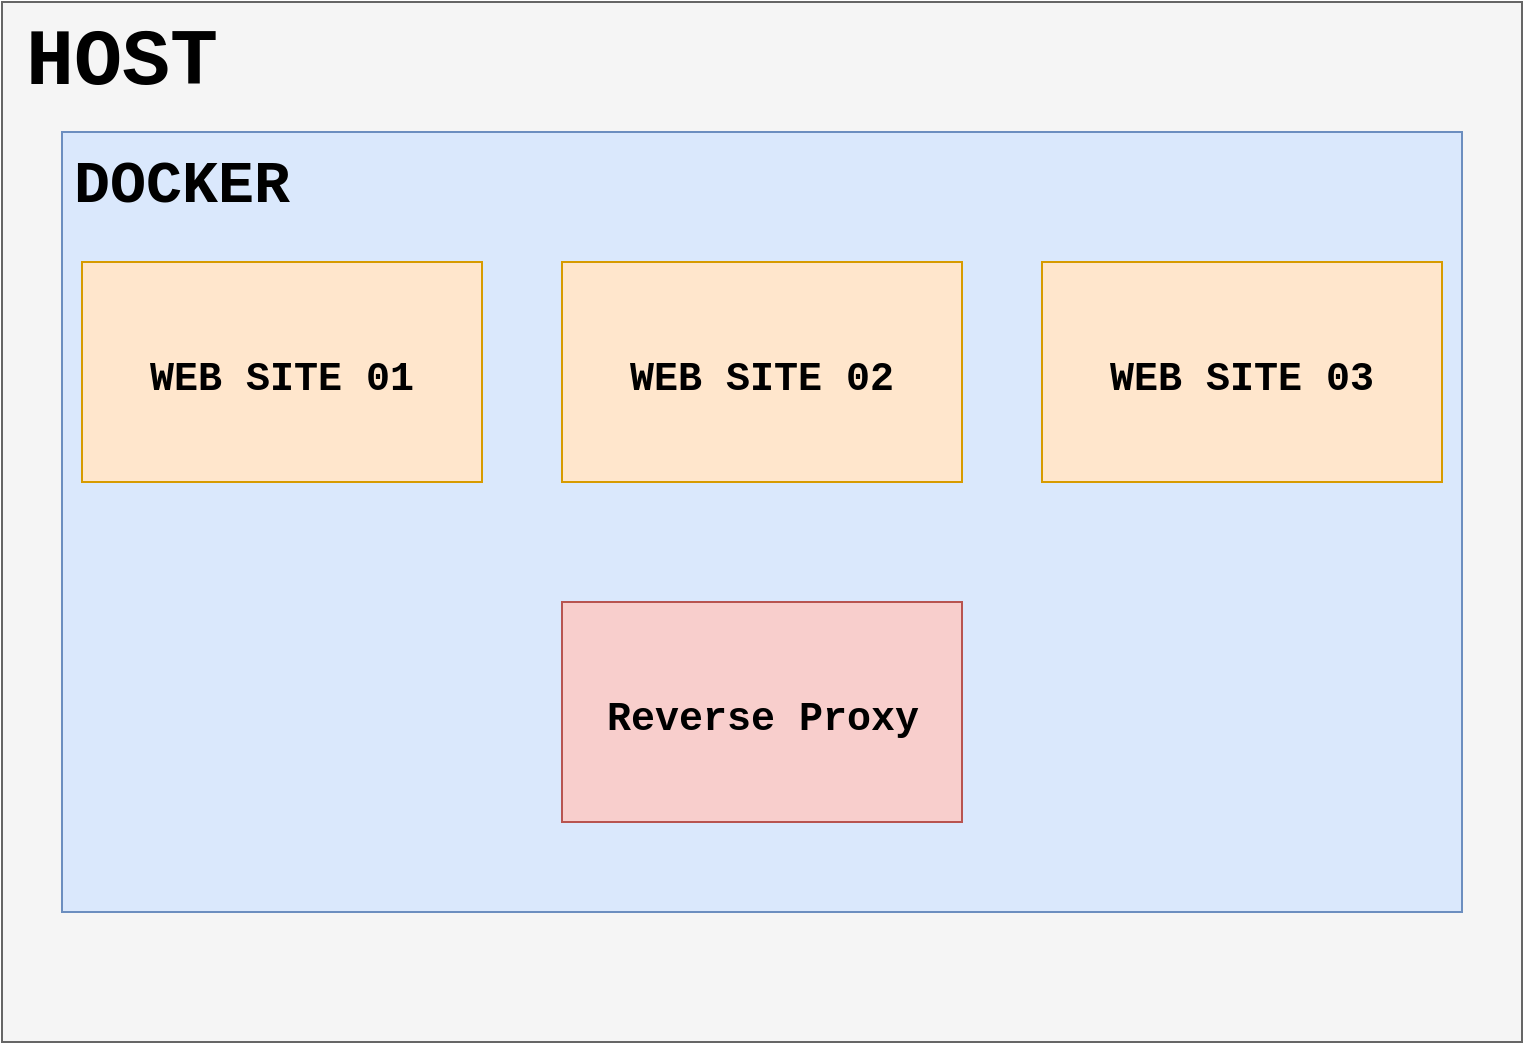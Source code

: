 <mxfile>
    <diagram id="e7AZHh42g9btPKAr3kA6" name="Page-1">
        <mxGraphModel dx="1118" dy="760" grid="1" gridSize="10" guides="1" tooltips="1" connect="1" arrows="1" fold="1" page="1" pageScale="1" pageWidth="827" pageHeight="1169" math="0" shadow="0">
            <root>
                <mxCell id="0"/>
                <mxCell id="1" parent="0"/>
                <mxCell id="2" value="" style="rounded=0;whiteSpace=wrap;html=1;fillColor=#f5f5f5;strokeColor=#666666;fontColor=#333333;" vertex="1" parent="1">
                    <mxGeometry x="40" y="120" width="760" height="520" as="geometry"/>
                </mxCell>
                <mxCell id="3" value="&lt;font style=&quot;font-size: 40px&quot;&gt;HOST&lt;/font&gt;" style="text;html=1;strokeColor=none;fillColor=none;align=center;verticalAlign=middle;whiteSpace=wrap;rounded=0;fontFamily=Courier New;fontSize=25;fontStyle=1" vertex="1" parent="1">
                    <mxGeometry x="80" y="140" width="40" height="20" as="geometry"/>
                </mxCell>
                <mxCell id="8" value="" style="rounded=0;whiteSpace=wrap;html=1;fontFamily=Courier New;fontSize=25;fillColor=#dae8fc;strokeColor=#6c8ebf;" vertex="1" parent="1">
                    <mxGeometry x="70" y="185" width="700" height="390" as="geometry"/>
                </mxCell>
                <mxCell id="5" value="" style="rounded=0;whiteSpace=wrap;html=1;fontFamily=Courier New;fontSize=25;fillColor=#ffe6cc;strokeColor=#d79b00;" vertex="1" parent="1">
                    <mxGeometry x="80" y="250" width="200" height="110" as="geometry"/>
                </mxCell>
                <mxCell id="6" value="" style="rounded=0;whiteSpace=wrap;html=1;fontFamily=Courier New;fontSize=25;fillColor=#ffe6cc;strokeColor=#d79b00;" vertex="1" parent="1">
                    <mxGeometry x="320" y="250" width="200" height="110" as="geometry"/>
                </mxCell>
                <mxCell id="7" value="" style="rounded=0;whiteSpace=wrap;html=1;fontFamily=Courier New;fontSize=25;fillColor=#ffe6cc;strokeColor=#d79b00;" vertex="1" parent="1">
                    <mxGeometry x="560" y="250" width="200" height="110" as="geometry"/>
                </mxCell>
                <mxCell id="9" value="&lt;font style=&quot;font-size: 30px;&quot;&gt;DOCKER&lt;/font&gt;" style="text;html=1;strokeColor=none;fillColor=none;align=center;verticalAlign=middle;whiteSpace=wrap;rounded=0;fontFamily=Courier New;fontSize=30;fontStyle=1" vertex="1" parent="1">
                    <mxGeometry x="110" y="201" width="40" height="20" as="geometry"/>
                </mxCell>
                <mxCell id="10" value="&lt;font style=&quot;font-size: 20px&quot;&gt;WEB SITE 01&lt;/font&gt;" style="text;html=1;strokeColor=none;fillColor=none;align=center;verticalAlign=middle;whiteSpace=wrap;rounded=0;fontFamily=Courier New;fontSize=30;fontStyle=1" vertex="1" parent="1">
                    <mxGeometry x="105" y="295" width="150" height="20" as="geometry"/>
                </mxCell>
                <mxCell id="11" value="&lt;font style=&quot;font-size: 20px&quot;&gt;WEB SITE 02&lt;/font&gt;" style="text;html=1;strokeColor=none;fillColor=none;align=center;verticalAlign=middle;whiteSpace=wrap;rounded=0;fontFamily=Courier New;fontSize=30;fontStyle=1" vertex="1" parent="1">
                    <mxGeometry x="345" y="295" width="150" height="20" as="geometry"/>
                </mxCell>
                <mxCell id="12" value="&lt;font style=&quot;font-size: 20px&quot;&gt;WEB SITE 03&lt;/font&gt;" style="text;html=1;strokeColor=none;fillColor=none;align=center;verticalAlign=middle;whiteSpace=wrap;rounded=0;fontFamily=Courier New;fontSize=30;fontStyle=1" vertex="1" parent="1">
                    <mxGeometry x="585" y="295" width="150" height="20" as="geometry"/>
                </mxCell>
                <mxCell id="14" value="" style="rounded=0;whiteSpace=wrap;html=1;fontFamily=Courier New;fontSize=25;fillColor=#f8cecc;strokeColor=#b85450;" vertex="1" parent="1">
                    <mxGeometry x="320" y="420" width="200" height="110" as="geometry"/>
                </mxCell>
                <mxCell id="15" value="&lt;span style=&quot;font-size: 20px&quot;&gt;Reverse Proxy&lt;/span&gt;" style="text;html=1;strokeColor=none;fillColor=none;align=center;verticalAlign=middle;whiteSpace=wrap;rounded=0;fontFamily=Courier New;fontSize=30;fontStyle=1" vertex="1" parent="1">
                    <mxGeometry x="337.5" y="465" width="165" height="20" as="geometry"/>
                </mxCell>
            </root>
        </mxGraphModel>
    </diagram>
</mxfile>